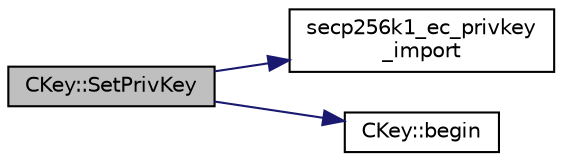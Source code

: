 digraph "CKey::SetPrivKey"
{
  edge [fontname="Helvetica",fontsize="10",labelfontname="Helvetica",labelfontsize="10"];
  node [fontname="Helvetica",fontsize="10",shape=record];
  rankdir="LR";
  Node662 [label="CKey::SetPrivKey",height=0.2,width=0.4,color="black", fillcolor="grey75", style="filled", fontcolor="black"];
  Node662 -> Node663 [color="midnightblue",fontsize="10",style="solid",fontname="Helvetica"];
  Node663 [label="secp256k1_ec_privkey\l_import",height=0.2,width=0.4,color="black", fillcolor="white", style="filled",URL="$secp256k1_8h.html#a03333b2d3a2e12ec4257cf24b92b0bfc",tooltip="Import a private key in DER format. "];
  Node662 -> Node664 [color="midnightblue",fontsize="10",style="solid",fontname="Helvetica"];
  Node664 [label="CKey::begin",height=0.2,width=0.4,color="black", fillcolor="white", style="filled",URL="$class_c_key.html#ab8dee0ad9d933304a22284ee40040847"];
}
